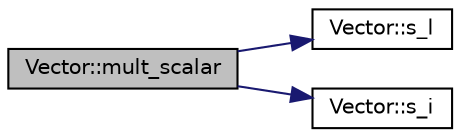 digraph "Vector::mult_scalar"
{
  edge [fontname="Helvetica",fontsize="10",labelfontname="Helvetica",labelfontsize="10"];
  node [fontname="Helvetica",fontsize="10",shape=record];
  rankdir="LR";
  Node3279 [label="Vector::mult_scalar",height=0.2,width=0.4,color="black", fillcolor="grey75", style="filled", fontcolor="black"];
  Node3279 -> Node3280 [color="midnightblue",fontsize="10",style="solid",fontname="Helvetica"];
  Node3280 [label="Vector::s_l",height=0.2,width=0.4,color="black", fillcolor="white", style="filled",URL="$d5/db2/class_vector.html#ad2dc082288f858d22a528832289e0704"];
  Node3279 -> Node3281 [color="midnightblue",fontsize="10",style="solid",fontname="Helvetica"];
  Node3281 [label="Vector::s_i",height=0.2,width=0.4,color="black", fillcolor="white", style="filled",URL="$d5/db2/class_vector.html#a1c4fe1752523df8119f70dd550244871"];
}
